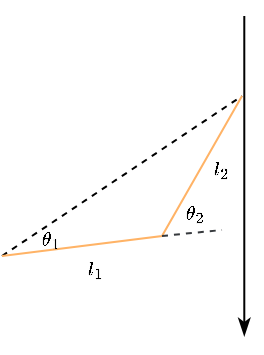 <mxfile version="26.0.5">
  <diagram name="Page-1" id="A0fyHJ-GrXDfwnFxF8Re">
    <mxGraphModel dx="546" dy="651" grid="1" gridSize="10" guides="1" tooltips="1" connect="1" arrows="1" fold="1" page="1" pageScale="1" pageWidth="827" pageHeight="1169" math="1" shadow="0">
      <root>
        <mxCell id="0" />
        <mxCell id="1" parent="0" />
        <mxCell id="0nwcVcElCAd780YRcSAK-1" value="" style="endArrow=none;html=1;rounded=0;startArrow=classicThin;startFill=1;" edge="1" parent="1">
          <mxGeometry width="50" height="50" relative="1" as="geometry">
            <mxPoint x="361.143" y="640" as="sourcePoint" />
            <mxPoint x="361.143" y="480" as="targetPoint" />
          </mxGeometry>
        </mxCell>
        <mxCell id="0nwcVcElCAd780YRcSAK-4" value="" style="endArrow=none;html=1;rounded=0;dashed=1;" edge="1" parent="1">
          <mxGeometry width="50" height="50" relative="1" as="geometry">
            <mxPoint x="240" y="600" as="sourcePoint" />
            <mxPoint x="360" y="520" as="targetPoint" />
          </mxGeometry>
        </mxCell>
        <mxCell id="0nwcVcElCAd780YRcSAK-5" value="" style="endArrow=none;html=1;rounded=0;fillColor=#ffcc99;strokeColor=#FFB366;" edge="1" parent="1">
          <mxGeometry width="50" height="50" relative="1" as="geometry">
            <mxPoint x="240" y="600" as="sourcePoint" />
            <mxPoint x="360" y="520" as="targetPoint" />
            <Array as="points">
              <mxPoint x="320" y="590" />
            </Array>
          </mxGeometry>
        </mxCell>
        <mxCell id="0nwcVcElCAd780YRcSAK-6" value="" style="endArrow=none;html=1;rounded=0;dashed=1;strokeWidth=1;fillColor=#eeeeee;strokeColor=#36393d;" edge="1" parent="1">
          <mxGeometry width="50" height="50" relative="1" as="geometry">
            <mxPoint x="320" y="590" as="sourcePoint" />
            <mxPoint x="350" y="587" as="targetPoint" />
          </mxGeometry>
        </mxCell>
        <mxCell id="0nwcVcElCAd780YRcSAK-7" value="&lt;font style=&quot;font-size: 8px;&quot;&gt;$$\theta_2$$&lt;/font&gt;" style="text;html=1;align=center;verticalAlign=middle;whiteSpace=wrap;rounded=0;direction=west;flipV=0;flipH=0;" vertex="1" parent="1">
          <mxGeometry x="330" y="572" width="13" height="13" as="geometry" />
        </mxCell>
        <mxCell id="0nwcVcElCAd780YRcSAK-8" value="&lt;font style=&quot;font-size: 8px;&quot;&gt;$$\theta_1$$&lt;/font&gt;" style="text;html=1;align=center;verticalAlign=middle;whiteSpace=wrap;rounded=0;direction=west;flipV=0;flipH=0;" vertex="1" parent="1">
          <mxGeometry x="260" y="585" width="10" height="13" as="geometry" />
        </mxCell>
        <mxCell id="0nwcVcElCAd780YRcSAK-13" value="&lt;font style=&quot;font-size: 8px;&quot;&gt;$$l_2$$&lt;/font&gt;" style="text;html=1;align=center;verticalAlign=middle;whiteSpace=wrap;rounded=0;direction=west;flipV=0;flipH=0;" vertex="1" parent="1">
          <mxGeometry x="343" y="550" width="13" height="13" as="geometry" />
        </mxCell>
        <mxCell id="0nwcVcElCAd780YRcSAK-14" value="&lt;font style=&quot;font-size: 8px;&quot;&gt;$$l_1$$&lt;/font&gt;" style="text;html=1;align=center;verticalAlign=middle;whiteSpace=wrap;rounded=0;direction=west;flipV=0;flipH=0;" vertex="1" parent="1">
          <mxGeometry x="280" y="600" width="13" height="13" as="geometry" />
        </mxCell>
      </root>
    </mxGraphModel>
  </diagram>
</mxfile>
